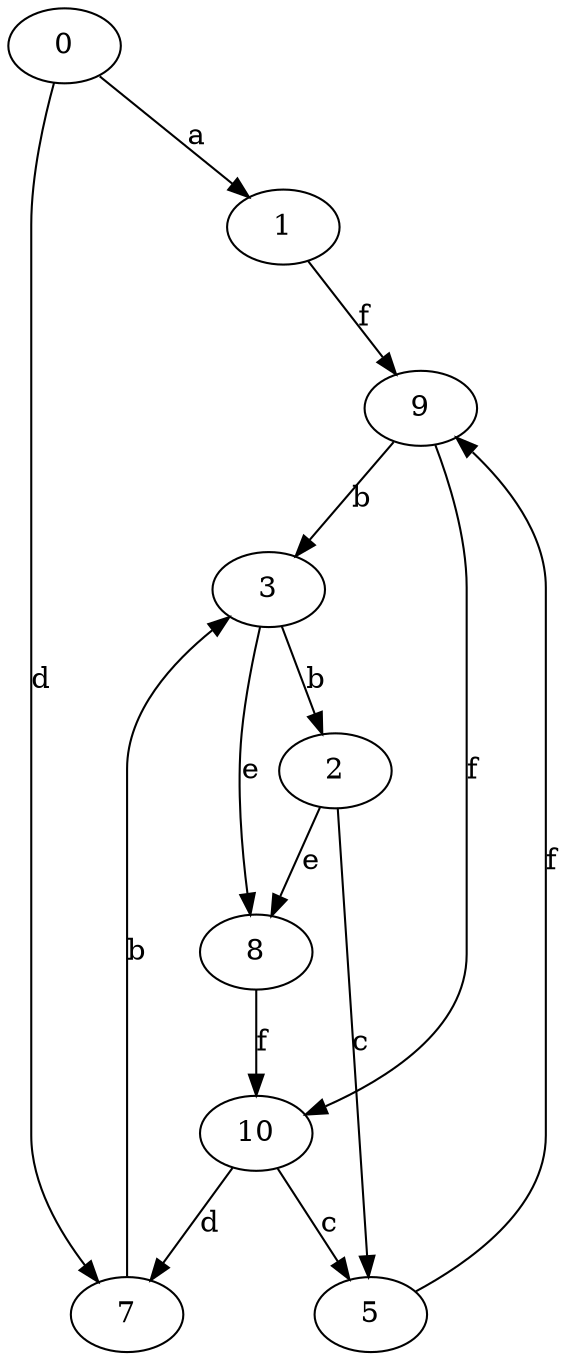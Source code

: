 strict digraph  {
0;
1;
2;
3;
5;
7;
8;
9;
10;
0 -> 1  [label=a];
0 -> 7  [label=d];
1 -> 9  [label=f];
2 -> 5  [label=c];
2 -> 8  [label=e];
3 -> 2  [label=b];
3 -> 8  [label=e];
5 -> 9  [label=f];
7 -> 3  [label=b];
8 -> 10  [label=f];
9 -> 3  [label=b];
9 -> 10  [label=f];
10 -> 5  [label=c];
10 -> 7  [label=d];
}
